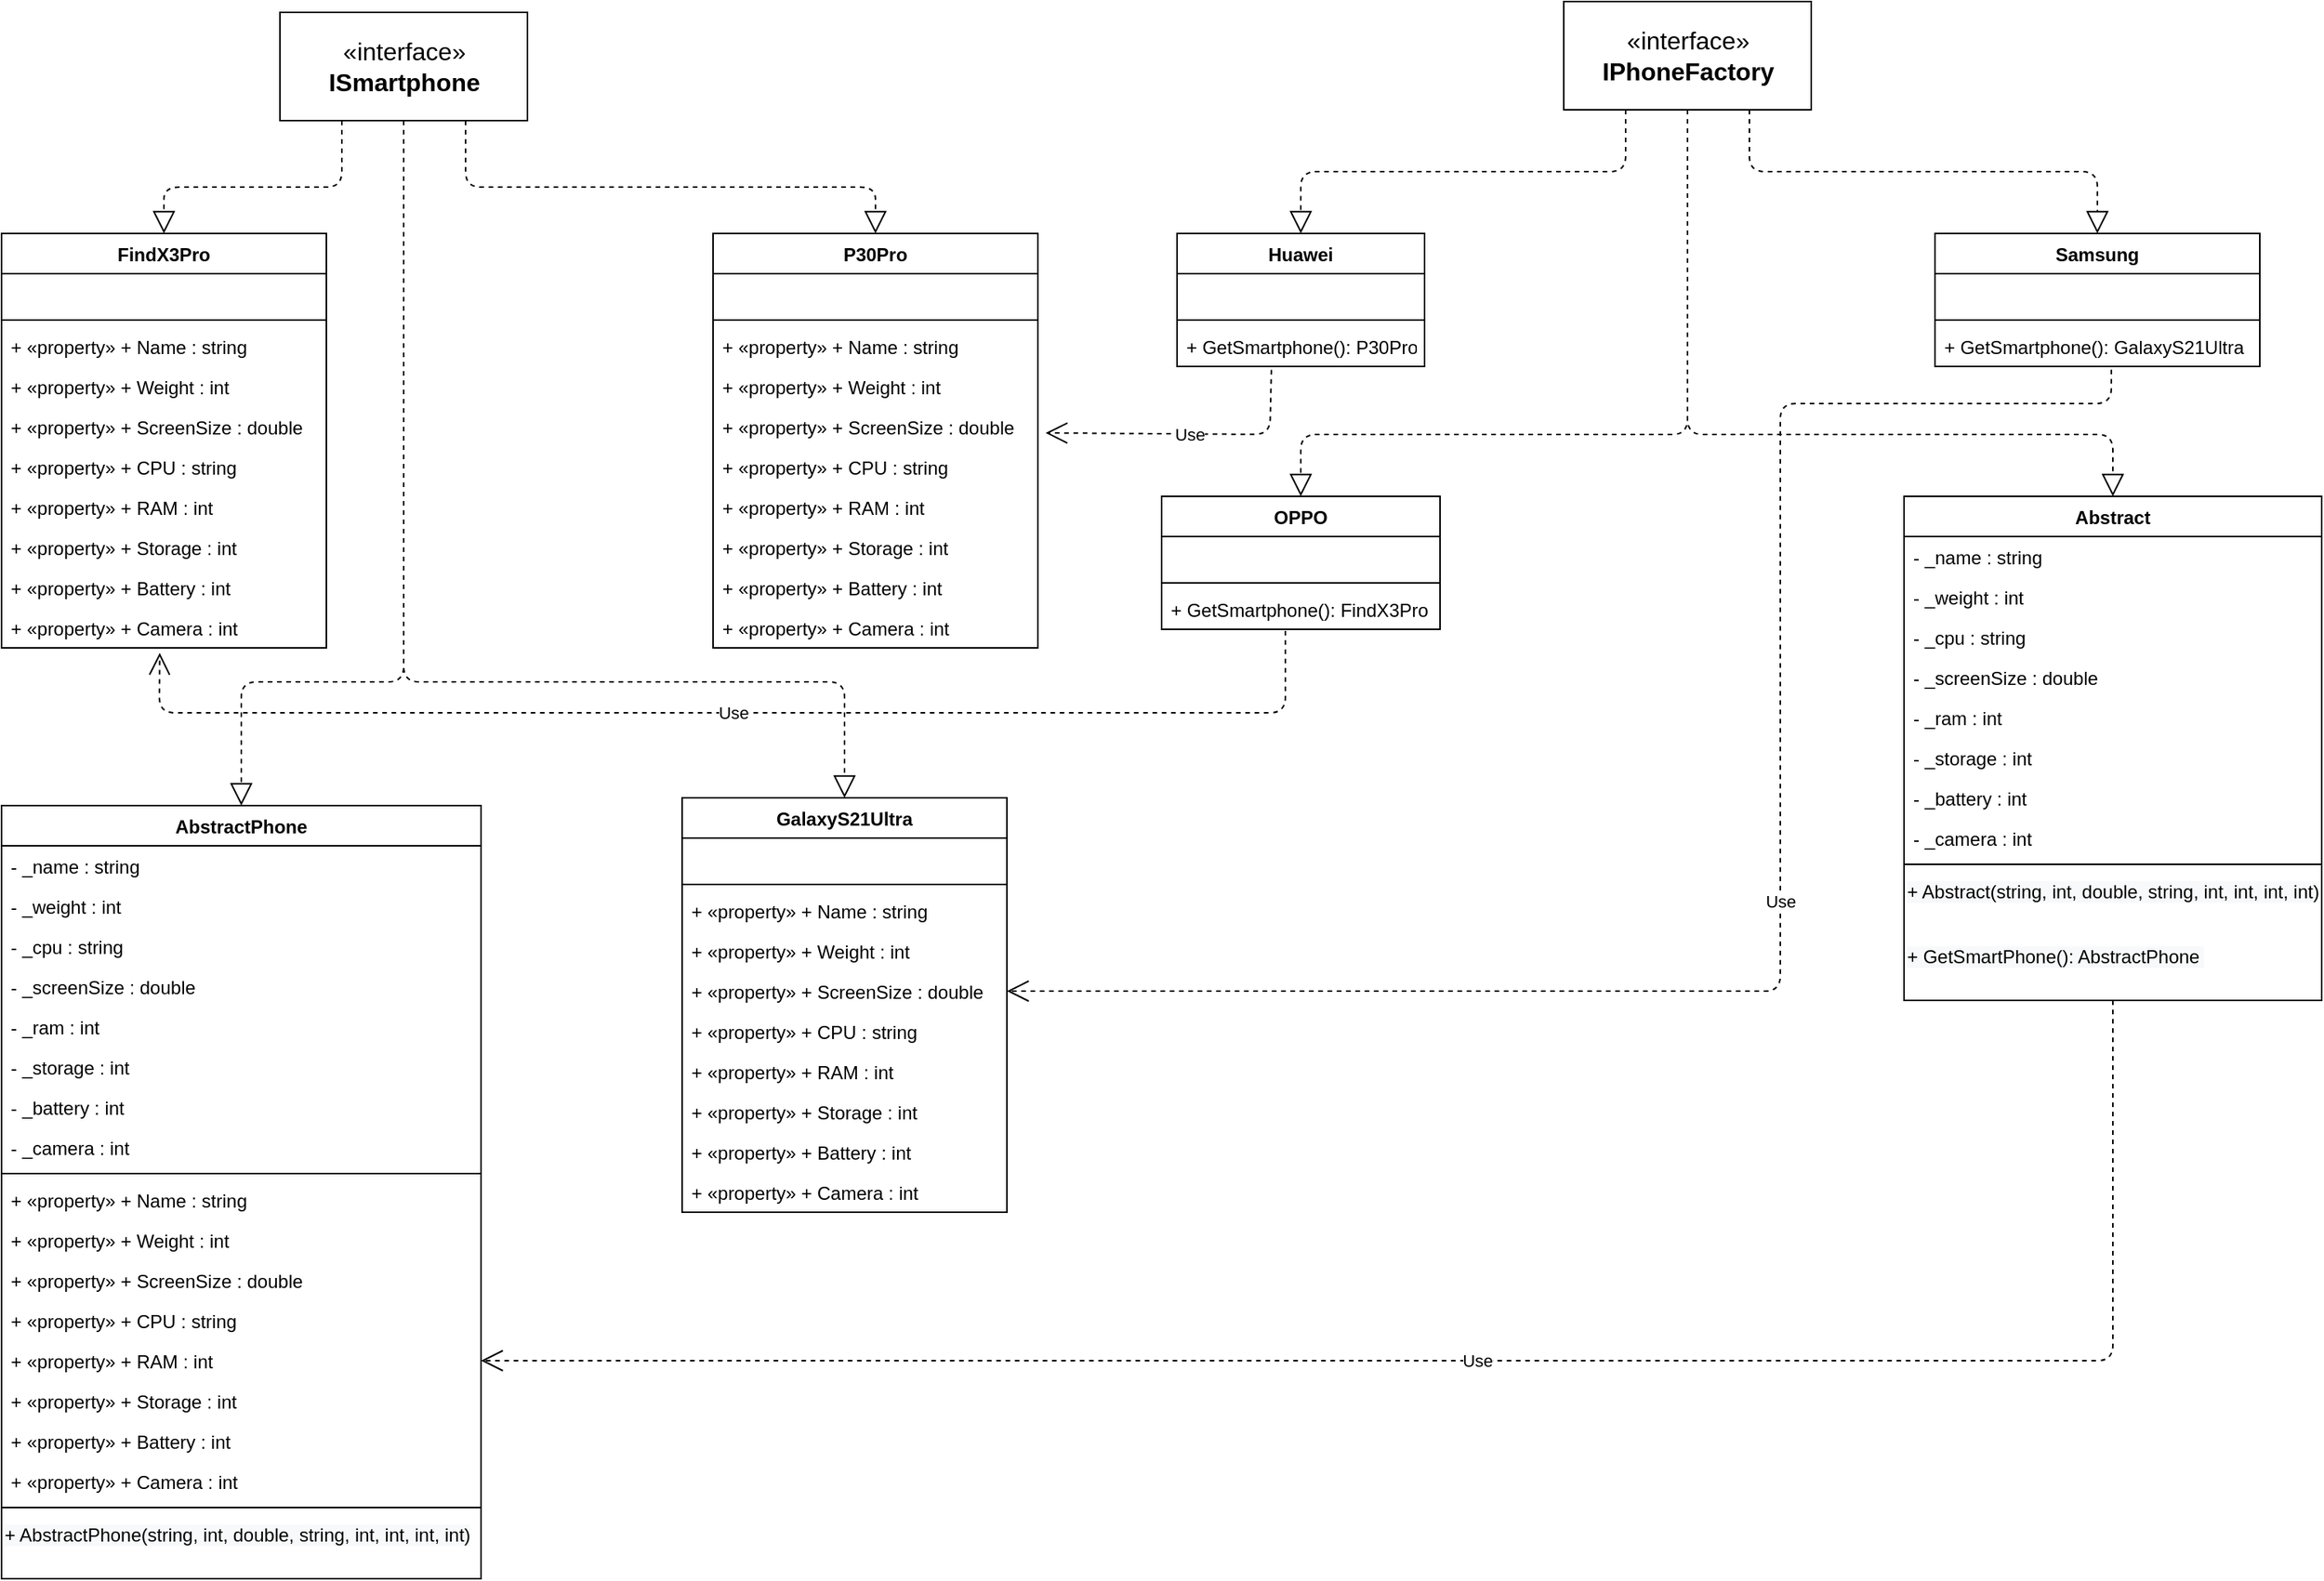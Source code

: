 <mxfile version="14.6.12" type="device"><diagram id="2F6yw4_yVo220yK4gZCM" name="Page-1"><mxGraphModel dx="2080" dy="1096" grid="1" gridSize="10" guides="1" tooltips="1" connect="1" arrows="1" fold="1" page="1" pageScale="1" pageWidth="827" pageHeight="1169" math="0" shadow="0"><root><mxCell id="0"/><mxCell id="1" parent="0"/><mxCell id="bhP5w48TE1hAvUEL_CHn-1" value="&lt;font style=&quot;font-size: 16px&quot;&gt;«interface»&lt;br&gt;&lt;b&gt;IPhoneFactory&lt;/b&gt;&lt;/font&gt;" style="html=1;" vertex="1" parent="1"><mxGeometry x="1040" y="70" width="160" height="70" as="geometry"/></mxCell><mxCell id="bhP5w48TE1hAvUEL_CHn-2" value="Huawei" style="swimlane;fontStyle=1;align=center;verticalAlign=top;childLayout=stackLayout;horizontal=1;startSize=26;horizontalStack=0;resizeParent=1;resizeParentMax=0;resizeLast=0;collapsible=1;marginBottom=0;" vertex="1" parent="1"><mxGeometry x="790" y="220" width="160" height="86" as="geometry"/></mxCell><mxCell id="bhP5w48TE1hAvUEL_CHn-3" value=" " style="text;strokeColor=none;fillColor=none;align=left;verticalAlign=top;spacingLeft=4;spacingRight=4;overflow=hidden;rotatable=0;points=[[0,0.5],[1,0.5]];portConstraint=eastwest;" vertex="1" parent="bhP5w48TE1hAvUEL_CHn-2"><mxGeometry y="26" width="160" height="26" as="geometry"/></mxCell><mxCell id="bhP5w48TE1hAvUEL_CHn-4" value="" style="line;strokeWidth=1;fillColor=none;align=left;verticalAlign=middle;spacingTop=-1;spacingLeft=3;spacingRight=3;rotatable=0;labelPosition=right;points=[];portConstraint=eastwest;" vertex="1" parent="bhP5w48TE1hAvUEL_CHn-2"><mxGeometry y="52" width="160" height="8" as="geometry"/></mxCell><mxCell id="bhP5w48TE1hAvUEL_CHn-5" value="+ GetSmartphone(): P30Pro" style="text;strokeColor=none;fillColor=none;align=left;verticalAlign=top;spacingLeft=4;spacingRight=4;overflow=hidden;rotatable=0;points=[[0,0.5],[1,0.5]];portConstraint=eastwest;" vertex="1" parent="bhP5w48TE1hAvUEL_CHn-2"><mxGeometry y="60" width="160" height="26" as="geometry"/></mxCell><mxCell id="bhP5w48TE1hAvUEL_CHn-6" value="OPPO" style="swimlane;fontStyle=1;align=center;verticalAlign=top;childLayout=stackLayout;horizontal=1;startSize=26;horizontalStack=0;resizeParent=1;resizeParentMax=0;resizeLast=0;collapsible=1;marginBottom=0;" vertex="1" parent="1"><mxGeometry x="780" y="390" width="180" height="86" as="geometry"/></mxCell><mxCell id="bhP5w48TE1hAvUEL_CHn-7" value=" " style="text;strokeColor=none;fillColor=none;align=left;verticalAlign=top;spacingLeft=4;spacingRight=4;overflow=hidden;rotatable=0;points=[[0,0.5],[1,0.5]];portConstraint=eastwest;" vertex="1" parent="bhP5w48TE1hAvUEL_CHn-6"><mxGeometry y="26" width="180" height="26" as="geometry"/></mxCell><mxCell id="bhP5w48TE1hAvUEL_CHn-8" value="" style="line;strokeWidth=1;fillColor=none;align=left;verticalAlign=middle;spacingTop=-1;spacingLeft=3;spacingRight=3;rotatable=0;labelPosition=right;points=[];portConstraint=eastwest;" vertex="1" parent="bhP5w48TE1hAvUEL_CHn-6"><mxGeometry y="52" width="180" height="8" as="geometry"/></mxCell><mxCell id="bhP5w48TE1hAvUEL_CHn-9" value="+ GetSmartphone(): FindX3Pro" style="text;strokeColor=none;fillColor=none;align=left;verticalAlign=top;spacingLeft=4;spacingRight=4;overflow=hidden;rotatable=0;points=[[0,0.5],[1,0.5]];portConstraint=eastwest;" vertex="1" parent="bhP5w48TE1hAvUEL_CHn-6"><mxGeometry y="60" width="180" height="26" as="geometry"/></mxCell><mxCell id="bhP5w48TE1hAvUEL_CHn-10" value="Samsung" style="swimlane;fontStyle=1;align=center;verticalAlign=top;childLayout=stackLayout;horizontal=1;startSize=26;horizontalStack=0;resizeParent=1;resizeParentMax=0;resizeLast=0;collapsible=1;marginBottom=0;" vertex="1" parent="1"><mxGeometry x="1280" y="220" width="210" height="86" as="geometry"/></mxCell><mxCell id="bhP5w48TE1hAvUEL_CHn-11" value=" " style="text;strokeColor=none;fillColor=none;align=left;verticalAlign=top;spacingLeft=4;spacingRight=4;overflow=hidden;rotatable=0;points=[[0,0.5],[1,0.5]];portConstraint=eastwest;" vertex="1" parent="bhP5w48TE1hAvUEL_CHn-10"><mxGeometry y="26" width="210" height="26" as="geometry"/></mxCell><mxCell id="bhP5w48TE1hAvUEL_CHn-12" value="" style="line;strokeWidth=1;fillColor=none;align=left;verticalAlign=middle;spacingTop=-1;spacingLeft=3;spacingRight=3;rotatable=0;labelPosition=right;points=[];portConstraint=eastwest;" vertex="1" parent="bhP5w48TE1hAvUEL_CHn-10"><mxGeometry y="52" width="210" height="8" as="geometry"/></mxCell><mxCell id="bhP5w48TE1hAvUEL_CHn-13" value="+ GetSmartphone(): GalaxyS21Ultra" style="text;strokeColor=none;fillColor=none;align=left;verticalAlign=top;spacingLeft=4;spacingRight=4;overflow=hidden;rotatable=0;points=[[0,0.5],[1,0.5]];portConstraint=eastwest;" vertex="1" parent="bhP5w48TE1hAvUEL_CHn-10"><mxGeometry y="60" width="210" height="26" as="geometry"/></mxCell><mxCell id="bhP5w48TE1hAvUEL_CHn-17" value="&lt;font style=&quot;font-size: 16px&quot;&gt;«interface»&lt;br&gt;&lt;b&gt;ISmartphone&lt;/b&gt;&lt;/font&gt;" style="html=1;" vertex="1" parent="1"><mxGeometry x="210" y="77" width="160" height="70" as="geometry"/></mxCell><mxCell id="bhP5w48TE1hAvUEL_CHn-18" value="FindX3Pro" style="swimlane;fontStyle=1;align=center;verticalAlign=top;childLayout=stackLayout;horizontal=1;startSize=26;horizontalStack=0;resizeParent=1;resizeParentMax=0;resizeLast=0;collapsible=1;marginBottom=0;" vertex="1" parent="1"><mxGeometry x="30" y="220" width="210" height="268" as="geometry"/></mxCell><mxCell id="bhP5w48TE1hAvUEL_CHn-19" value=" " style="text;strokeColor=none;fillColor=none;align=left;verticalAlign=top;spacingLeft=4;spacingRight=4;overflow=hidden;rotatable=0;points=[[0,0.5],[1,0.5]];portConstraint=eastwest;" vertex="1" parent="bhP5w48TE1hAvUEL_CHn-18"><mxGeometry y="26" width="210" height="26" as="geometry"/></mxCell><mxCell id="bhP5w48TE1hAvUEL_CHn-20" value="" style="line;strokeWidth=1;fillColor=none;align=left;verticalAlign=middle;spacingTop=-1;spacingLeft=3;spacingRight=3;rotatable=0;labelPosition=right;points=[];portConstraint=eastwest;" vertex="1" parent="bhP5w48TE1hAvUEL_CHn-18"><mxGeometry y="52" width="210" height="8" as="geometry"/></mxCell><mxCell id="bhP5w48TE1hAvUEL_CHn-21" value="+ «property» + Name : string" style="text;strokeColor=none;fillColor=none;align=left;verticalAlign=top;spacingLeft=4;spacingRight=4;overflow=hidden;rotatable=0;points=[[0,0.5],[1,0.5]];portConstraint=eastwest;" vertex="1" parent="bhP5w48TE1hAvUEL_CHn-18"><mxGeometry y="60" width="210" height="26" as="geometry"/></mxCell><mxCell id="bhP5w48TE1hAvUEL_CHn-32" value="+ «property» + Weight : int" style="text;strokeColor=none;fillColor=none;align=left;verticalAlign=top;spacingLeft=4;spacingRight=4;overflow=hidden;rotatable=0;points=[[0,0.5],[1,0.5]];portConstraint=eastwest;" vertex="1" parent="bhP5w48TE1hAvUEL_CHn-18"><mxGeometry y="86" width="210" height="26" as="geometry"/></mxCell><mxCell id="bhP5w48TE1hAvUEL_CHn-33" value="+ «property» + ScreenSize : double" style="text;strokeColor=none;fillColor=none;align=left;verticalAlign=top;spacingLeft=4;spacingRight=4;overflow=hidden;rotatable=0;points=[[0,0.5],[1,0.5]];portConstraint=eastwest;" vertex="1" parent="bhP5w48TE1hAvUEL_CHn-18"><mxGeometry y="112" width="210" height="26" as="geometry"/></mxCell><mxCell id="bhP5w48TE1hAvUEL_CHn-34" value="+ «property» + CPU : string" style="text;strokeColor=none;fillColor=none;align=left;verticalAlign=top;spacingLeft=4;spacingRight=4;overflow=hidden;rotatable=0;points=[[0,0.5],[1,0.5]];portConstraint=eastwest;" vertex="1" parent="bhP5w48TE1hAvUEL_CHn-18"><mxGeometry y="138" width="210" height="26" as="geometry"/></mxCell><mxCell id="bhP5w48TE1hAvUEL_CHn-35" value="+ «property» + RAM : int" style="text;strokeColor=none;fillColor=none;align=left;verticalAlign=top;spacingLeft=4;spacingRight=4;overflow=hidden;rotatable=0;points=[[0,0.5],[1,0.5]];portConstraint=eastwest;" vertex="1" parent="bhP5w48TE1hAvUEL_CHn-18"><mxGeometry y="164" width="210" height="26" as="geometry"/></mxCell><mxCell id="bhP5w48TE1hAvUEL_CHn-36" value="+ «property» + Storage : int" style="text;strokeColor=none;fillColor=none;align=left;verticalAlign=top;spacingLeft=4;spacingRight=4;overflow=hidden;rotatable=0;points=[[0,0.5],[1,0.5]];portConstraint=eastwest;" vertex="1" parent="bhP5w48TE1hAvUEL_CHn-18"><mxGeometry y="190" width="210" height="26" as="geometry"/></mxCell><mxCell id="bhP5w48TE1hAvUEL_CHn-37" value="+ «property» + Battery : int" style="text;strokeColor=none;fillColor=none;align=left;verticalAlign=top;spacingLeft=4;spacingRight=4;overflow=hidden;rotatable=0;points=[[0,0.5],[1,0.5]];portConstraint=eastwest;" vertex="1" parent="bhP5w48TE1hAvUEL_CHn-18"><mxGeometry y="216" width="210" height="26" as="geometry"/></mxCell><mxCell id="bhP5w48TE1hAvUEL_CHn-38" value="+ «property» + Camera : int" style="text;strokeColor=none;fillColor=none;align=left;verticalAlign=top;spacingLeft=4;spacingRight=4;overflow=hidden;rotatable=0;points=[[0,0.5],[1,0.5]];portConstraint=eastwest;" vertex="1" parent="bhP5w48TE1hAvUEL_CHn-18"><mxGeometry y="242" width="210" height="26" as="geometry"/></mxCell><mxCell id="bhP5w48TE1hAvUEL_CHn-50" value="P30Pro" style="swimlane;fontStyle=1;align=center;verticalAlign=top;childLayout=stackLayout;horizontal=1;startSize=26;horizontalStack=0;resizeParent=1;resizeParentMax=0;resizeLast=0;collapsible=1;marginBottom=0;" vertex="1" parent="1"><mxGeometry x="490" y="220" width="210" height="268" as="geometry"/></mxCell><mxCell id="bhP5w48TE1hAvUEL_CHn-51" value=" " style="text;strokeColor=none;fillColor=none;align=left;verticalAlign=top;spacingLeft=4;spacingRight=4;overflow=hidden;rotatable=0;points=[[0,0.5],[1,0.5]];portConstraint=eastwest;" vertex="1" parent="bhP5w48TE1hAvUEL_CHn-50"><mxGeometry y="26" width="210" height="26" as="geometry"/></mxCell><mxCell id="bhP5w48TE1hAvUEL_CHn-52" value="" style="line;strokeWidth=1;fillColor=none;align=left;verticalAlign=middle;spacingTop=-1;spacingLeft=3;spacingRight=3;rotatable=0;labelPosition=right;points=[];portConstraint=eastwest;" vertex="1" parent="bhP5w48TE1hAvUEL_CHn-50"><mxGeometry y="52" width="210" height="8" as="geometry"/></mxCell><mxCell id="bhP5w48TE1hAvUEL_CHn-53" value="+ «property» + Name : string" style="text;strokeColor=none;fillColor=none;align=left;verticalAlign=top;spacingLeft=4;spacingRight=4;overflow=hidden;rotatable=0;points=[[0,0.5],[1,0.5]];portConstraint=eastwest;" vertex="1" parent="bhP5w48TE1hAvUEL_CHn-50"><mxGeometry y="60" width="210" height="26" as="geometry"/></mxCell><mxCell id="bhP5w48TE1hAvUEL_CHn-54" value="+ «property» + Weight : int" style="text;strokeColor=none;fillColor=none;align=left;verticalAlign=top;spacingLeft=4;spacingRight=4;overflow=hidden;rotatable=0;points=[[0,0.5],[1,0.5]];portConstraint=eastwest;" vertex="1" parent="bhP5w48TE1hAvUEL_CHn-50"><mxGeometry y="86" width="210" height="26" as="geometry"/></mxCell><mxCell id="bhP5w48TE1hAvUEL_CHn-55" value="+ «property» + ScreenSize : double" style="text;strokeColor=none;fillColor=none;align=left;verticalAlign=top;spacingLeft=4;spacingRight=4;overflow=hidden;rotatable=0;points=[[0,0.5],[1,0.5]];portConstraint=eastwest;" vertex="1" parent="bhP5w48TE1hAvUEL_CHn-50"><mxGeometry y="112" width="210" height="26" as="geometry"/></mxCell><mxCell id="bhP5w48TE1hAvUEL_CHn-56" value="+ «property» + CPU : string" style="text;strokeColor=none;fillColor=none;align=left;verticalAlign=top;spacingLeft=4;spacingRight=4;overflow=hidden;rotatable=0;points=[[0,0.5],[1,0.5]];portConstraint=eastwest;" vertex="1" parent="bhP5w48TE1hAvUEL_CHn-50"><mxGeometry y="138" width="210" height="26" as="geometry"/></mxCell><mxCell id="bhP5w48TE1hAvUEL_CHn-57" value="+ «property» + RAM : int" style="text;strokeColor=none;fillColor=none;align=left;verticalAlign=top;spacingLeft=4;spacingRight=4;overflow=hidden;rotatable=0;points=[[0,0.5],[1,0.5]];portConstraint=eastwest;" vertex="1" parent="bhP5w48TE1hAvUEL_CHn-50"><mxGeometry y="164" width="210" height="26" as="geometry"/></mxCell><mxCell id="bhP5w48TE1hAvUEL_CHn-58" value="+ «property» + Storage : int" style="text;strokeColor=none;fillColor=none;align=left;verticalAlign=top;spacingLeft=4;spacingRight=4;overflow=hidden;rotatable=0;points=[[0,0.5],[1,0.5]];portConstraint=eastwest;" vertex="1" parent="bhP5w48TE1hAvUEL_CHn-50"><mxGeometry y="190" width="210" height="26" as="geometry"/></mxCell><mxCell id="bhP5w48TE1hAvUEL_CHn-59" value="+ «property» + Battery : int" style="text;strokeColor=none;fillColor=none;align=left;verticalAlign=top;spacingLeft=4;spacingRight=4;overflow=hidden;rotatable=0;points=[[0,0.5],[1,0.5]];portConstraint=eastwest;" vertex="1" parent="bhP5w48TE1hAvUEL_CHn-50"><mxGeometry y="216" width="210" height="26" as="geometry"/></mxCell><mxCell id="bhP5w48TE1hAvUEL_CHn-60" value="+ «property» + Camera : int" style="text;strokeColor=none;fillColor=none;align=left;verticalAlign=top;spacingLeft=4;spacingRight=4;overflow=hidden;rotatable=0;points=[[0,0.5],[1,0.5]];portConstraint=eastwest;" vertex="1" parent="bhP5w48TE1hAvUEL_CHn-50"><mxGeometry y="242" width="210" height="26" as="geometry"/></mxCell><mxCell id="bhP5w48TE1hAvUEL_CHn-96" value="Abstract" style="swimlane;fontStyle=1;align=center;verticalAlign=top;childLayout=stackLayout;horizontal=1;startSize=26;horizontalStack=0;resizeParent=1;resizeParentMax=0;resizeLast=0;collapsible=1;marginBottom=0;" vertex="1" parent="1"><mxGeometry x="1260" y="390" width="270" height="326" as="geometry"/></mxCell><mxCell id="bhP5w48TE1hAvUEL_CHn-97" value="- _name : string" style="text;strokeColor=none;fillColor=none;align=left;verticalAlign=top;spacingLeft=4;spacingRight=4;overflow=hidden;rotatable=0;points=[[0,0.5],[1,0.5]];portConstraint=eastwest;" vertex="1" parent="bhP5w48TE1hAvUEL_CHn-96"><mxGeometry y="26" width="270" height="26" as="geometry"/></mxCell><mxCell id="bhP5w48TE1hAvUEL_CHn-98" value="- _weight : int" style="text;strokeColor=none;fillColor=none;align=left;verticalAlign=top;spacingLeft=4;spacingRight=4;overflow=hidden;rotatable=0;points=[[0,0.5],[1,0.5]];portConstraint=eastwest;" vertex="1" parent="bhP5w48TE1hAvUEL_CHn-96"><mxGeometry y="52" width="270" height="26" as="geometry"/></mxCell><mxCell id="bhP5w48TE1hAvUEL_CHn-99" value="- _cpu : string" style="text;strokeColor=none;fillColor=none;align=left;verticalAlign=top;spacingLeft=4;spacingRight=4;overflow=hidden;rotatable=0;points=[[0,0.5],[1,0.5]];portConstraint=eastwest;" vertex="1" parent="bhP5w48TE1hAvUEL_CHn-96"><mxGeometry y="78" width="270" height="26" as="geometry"/></mxCell><mxCell id="bhP5w48TE1hAvUEL_CHn-100" value="- _screenSize : double" style="text;strokeColor=none;fillColor=none;align=left;verticalAlign=top;spacingLeft=4;spacingRight=4;overflow=hidden;rotatable=0;points=[[0,0.5],[1,0.5]];portConstraint=eastwest;" vertex="1" parent="bhP5w48TE1hAvUEL_CHn-96"><mxGeometry y="104" width="270" height="26" as="geometry"/></mxCell><mxCell id="bhP5w48TE1hAvUEL_CHn-101" value="- _ram : int" style="text;strokeColor=none;fillColor=none;align=left;verticalAlign=top;spacingLeft=4;spacingRight=4;overflow=hidden;rotatable=0;points=[[0,0.5],[1,0.5]];portConstraint=eastwest;" vertex="1" parent="bhP5w48TE1hAvUEL_CHn-96"><mxGeometry y="130" width="270" height="26" as="geometry"/></mxCell><mxCell id="bhP5w48TE1hAvUEL_CHn-102" value="- _storage : int" style="text;strokeColor=none;fillColor=none;align=left;verticalAlign=top;spacingLeft=4;spacingRight=4;overflow=hidden;rotatable=0;points=[[0,0.5],[1,0.5]];portConstraint=eastwest;" vertex="1" parent="bhP5w48TE1hAvUEL_CHn-96"><mxGeometry y="156" width="270" height="26" as="geometry"/></mxCell><mxCell id="bhP5w48TE1hAvUEL_CHn-103" value="- _battery : int" style="text;strokeColor=none;fillColor=none;align=left;verticalAlign=top;spacingLeft=4;spacingRight=4;overflow=hidden;rotatable=0;points=[[0,0.5],[1,0.5]];portConstraint=eastwest;" vertex="1" parent="bhP5w48TE1hAvUEL_CHn-96"><mxGeometry y="182" width="270" height="26" as="geometry"/></mxCell><mxCell id="bhP5w48TE1hAvUEL_CHn-104" value="- _camera : int" style="text;strokeColor=none;fillColor=none;align=left;verticalAlign=top;spacingLeft=4;spacingRight=4;overflow=hidden;rotatable=0;points=[[0,0.5],[1,0.5]];portConstraint=eastwest;" vertex="1" parent="bhP5w48TE1hAvUEL_CHn-96"><mxGeometry y="208" width="270" height="26" as="geometry"/></mxCell><mxCell id="bhP5w48TE1hAvUEL_CHn-114" value="" style="line;strokeWidth=1;fillColor=none;align=left;verticalAlign=middle;spacingTop=-1;spacingLeft=3;spacingRight=3;rotatable=0;labelPosition=right;points=[];portConstraint=eastwest;" vertex="1" parent="bhP5w48TE1hAvUEL_CHn-96"><mxGeometry y="234" width="270" height="8" as="geometry"/></mxCell><mxCell id="bhP5w48TE1hAvUEL_CHn-115" value="&lt;span style=&quot;color: rgb(0 , 0 , 0) ; font-family: &amp;#34;helvetica&amp;#34; ; font-size: 12px ; font-style: normal ; font-weight: 400 ; letter-spacing: normal ; text-align: left ; text-indent: 0px ; text-transform: none ; word-spacing: 0px ; background-color: rgb(248 , 249 , 250) ; display: inline ; float: none&quot;&gt;+ Abstract(string, int, double, string, int, int, int, int)&lt;/span&gt;" style="text;whiteSpace=wrap;html=1;" vertex="1" parent="bhP5w48TE1hAvUEL_CHn-96"><mxGeometry y="242" width="270" height="42" as="geometry"/></mxCell><mxCell id="bhP5w48TE1hAvUEL_CHn-116" value="&lt;span style=&quot;color: rgb(0 , 0 , 0) ; font-family: &amp;#34;helvetica&amp;#34; ; font-size: 12px ; font-style: normal ; font-weight: 400 ; letter-spacing: normal ; text-align: left ; text-indent: 0px ; text-transform: none ; word-spacing: 0px ; background-color: rgb(248 , 249 , 250) ; display: inline ; float: none&quot;&gt;+ GetSmartPhone(): AbstractPhone&amp;nbsp;&lt;/span&gt;" style="text;whiteSpace=wrap;html=1;" vertex="1" parent="bhP5w48TE1hAvUEL_CHn-96"><mxGeometry y="284" width="270" height="42" as="geometry"/></mxCell><mxCell id="bhP5w48TE1hAvUEL_CHn-117" value="" style="endArrow=block;dashed=1;endFill=0;endSize=12;html=1;exitX=0.25;exitY=1;exitDx=0;exitDy=0;entryX=0.5;entryY=0;entryDx=0;entryDy=0;" edge="1" parent="1" source="bhP5w48TE1hAvUEL_CHn-1" target="bhP5w48TE1hAvUEL_CHn-2"><mxGeometry width="160" relative="1" as="geometry"><mxPoint x="770" y="520" as="sourcePoint"/><mxPoint x="930" y="520" as="targetPoint"/><Array as="points"><mxPoint x="1080" y="180"/><mxPoint x="870" y="180"/></Array></mxGeometry></mxCell><mxCell id="bhP5w48TE1hAvUEL_CHn-119" value="" style="endArrow=block;dashed=1;endFill=0;endSize=12;html=1;exitX=0.5;exitY=1;exitDx=0;exitDy=0;entryX=0.5;entryY=0;entryDx=0;entryDy=0;" edge="1" parent="1" source="bhP5w48TE1hAvUEL_CHn-1" target="bhP5w48TE1hAvUEL_CHn-6"><mxGeometry width="160" relative="1" as="geometry"><mxPoint x="1090" y="150" as="sourcePoint"/><mxPoint x="880" y="230" as="targetPoint"/><Array as="points"><mxPoint x="1120" y="350"/><mxPoint x="870" y="350"/></Array></mxGeometry></mxCell><mxCell id="bhP5w48TE1hAvUEL_CHn-120" value="" style="endArrow=block;dashed=1;endFill=0;endSize=12;html=1;exitX=0.75;exitY=1;exitDx=0;exitDy=0;entryX=0.5;entryY=0;entryDx=0;entryDy=0;" edge="1" parent="1" source="bhP5w48TE1hAvUEL_CHn-1" target="bhP5w48TE1hAvUEL_CHn-10"><mxGeometry width="160" relative="1" as="geometry"><mxPoint x="1130" y="150.0" as="sourcePoint"/><mxPoint x="1130" y="230.0" as="targetPoint"/><Array as="points"><mxPoint x="1160" y="180"/><mxPoint x="1385" y="180"/></Array></mxGeometry></mxCell><mxCell id="bhP5w48TE1hAvUEL_CHn-121" value="" style="endArrow=block;dashed=1;endFill=0;endSize=12;html=1;entryX=0.5;entryY=0;entryDx=0;entryDy=0;" edge="1" parent="1" target="bhP5w48TE1hAvUEL_CHn-96"><mxGeometry width="160" relative="1" as="geometry"><mxPoint x="1120" y="140" as="sourcePoint"/><mxPoint x="880" y="400" as="targetPoint"/><Array as="points"><mxPoint x="1120" y="250"/><mxPoint x="1120" y="350"/><mxPoint x="1395" y="350"/></Array></mxGeometry></mxCell><mxCell id="bhP5w48TE1hAvUEL_CHn-122" value="" style="endArrow=block;dashed=1;endFill=0;endSize=12;html=1;exitX=0.25;exitY=1;exitDx=0;exitDy=0;entryX=0.5;entryY=0;entryDx=0;entryDy=0;" edge="1" parent="1" source="bhP5w48TE1hAvUEL_CHn-17" target="bhP5w48TE1hAvUEL_CHn-18"><mxGeometry width="160" relative="1" as="geometry"><mxPoint x="400" y="469" as="sourcePoint"/><mxPoint x="560" y="469" as="targetPoint"/><Array as="points"><mxPoint x="250" y="190"/><mxPoint x="135" y="190"/></Array></mxGeometry></mxCell><mxCell id="bhP5w48TE1hAvUEL_CHn-123" value="Use" style="endArrow=open;endSize=12;dashed=1;html=1;exitX=0.381;exitY=1.085;exitDx=0;exitDy=0;exitPerimeter=0;" edge="1" parent="1" source="bhP5w48TE1hAvUEL_CHn-5"><mxGeometry width="160" relative="1" as="geometry"><mxPoint x="620" y="420" as="sourcePoint"/><mxPoint x="705" y="349" as="targetPoint"/><Array as="points"><mxPoint x="850" y="350"/></Array></mxGeometry></mxCell><mxCell id="bhP5w48TE1hAvUEL_CHn-124" value="Use" style="endArrow=open;endSize=12;dashed=1;html=1;entryX=0.487;entryY=1.126;entryDx=0;entryDy=0;entryPerimeter=0;" edge="1" parent="1" target="bhP5w48TE1hAvUEL_CHn-38"><mxGeometry width="160" relative="1" as="geometry"><mxPoint x="860" y="477" as="sourcePoint"/><mxPoint x="120" y="540" as="targetPoint"/><Array as="points"><mxPoint x="860" y="530"/><mxPoint x="132" y="530"/></Array></mxGeometry></mxCell><mxCell id="bhP5w48TE1hAvUEL_CHn-125" value="" style="endArrow=block;dashed=1;endFill=0;endSize=12;html=1;exitX=0.5;exitY=1;exitDx=0;exitDy=0;entryX=0.5;entryY=0;entryDx=0;entryDy=0;" edge="1" parent="1" source="bhP5w48TE1hAvUEL_CHn-17"><mxGeometry width="160" relative="1" as="geometry"><mxPoint x="260.0" y="157.0" as="sourcePoint"/><mxPoint x="575" y="585" as="targetPoint"/><Array as="points"><mxPoint x="290" y="510"/><mxPoint x="575" y="510"/></Array></mxGeometry></mxCell><mxCell id="bhP5w48TE1hAvUEL_CHn-126" value="" style="endArrow=block;dashed=1;endFill=0;endSize=12;html=1;exitX=0.5;exitY=1;exitDx=0;exitDy=0;entryX=0.5;entryY=0;entryDx=0;entryDy=0;" edge="1" parent="1" source="bhP5w48TE1hAvUEL_CHn-17"><mxGeometry width="160" relative="1" as="geometry"><mxPoint x="680" y="470" as="sourcePoint"/><mxPoint x="185.0" y="590" as="targetPoint"/><Array as="points"><mxPoint x="290" y="510"/><mxPoint x="185" y="510"/></Array></mxGeometry></mxCell><mxCell id="bhP5w48TE1hAvUEL_CHn-127" value="" style="endArrow=block;dashed=1;endFill=0;endSize=12;html=1;exitX=0.75;exitY=1;exitDx=0;exitDy=0;entryX=0.5;entryY=0;entryDx=0;entryDy=0;" edge="1" parent="1" source="bhP5w48TE1hAvUEL_CHn-17" target="bhP5w48TE1hAvUEL_CHn-50"><mxGeometry width="160" relative="1" as="geometry"><mxPoint x="680" y="470" as="sourcePoint"/><mxPoint x="840" y="470" as="targetPoint"/><Array as="points"><mxPoint x="330" y="190"/><mxPoint x="595" y="190"/></Array></mxGeometry></mxCell><mxCell id="bhP5w48TE1hAvUEL_CHn-128" value="Use" style="endArrow=open;endSize=12;dashed=1;html=1;exitX=0.5;exitY=1;exitDx=0;exitDy=0;entryX=1;entryY=0.5;entryDx=0;entryDy=0;" edge="1" parent="1" source="bhP5w48TE1hAvUEL_CHn-116" target="bhP5w48TE1hAvUEL_CHn-155"><mxGeometry width="160" relative="1" as="geometry"><mxPoint x="1285.714" y="750" as="sourcePoint"/><mxPoint x="500" y="980" as="targetPoint"/><Array as="points"><mxPoint x="1395" y="790"/><mxPoint x="1395" y="949"/></Array></mxGeometry></mxCell><mxCell id="bhP5w48TE1hAvUEL_CHn-129" value="Use" style="endArrow=open;endSize=12;dashed=1;html=1;exitX=0.543;exitY=1.082;exitDx=0;exitDy=0;exitPerimeter=0;entryX=1;entryY=0.5;entryDx=0;entryDy=0;" edge="1" parent="1" source="bhP5w48TE1hAvUEL_CHn-13" target="bhP5w48TE1hAvUEL_CHn-135"><mxGeometry width="160" relative="1" as="geometry"><mxPoint x="1400" y="320" as="sourcePoint"/><mxPoint x="1020" y="570" as="targetPoint"/><Array as="points"><mxPoint x="1394" y="330"/><mxPoint x="1180" y="330"/><mxPoint x="1180" y="710"/></Array></mxGeometry></mxCell><mxCell id="bhP5w48TE1hAvUEL_CHn-130" value="GalaxyS21Ultra" style="swimlane;fontStyle=1;align=center;verticalAlign=top;childLayout=stackLayout;horizontal=1;startSize=26;horizontalStack=0;resizeParent=1;resizeParentMax=0;resizeLast=0;collapsible=1;marginBottom=0;" vertex="1" parent="1"><mxGeometry x="470" y="585" width="210" height="268" as="geometry"/></mxCell><mxCell id="bhP5w48TE1hAvUEL_CHn-131" value=" " style="text;strokeColor=none;fillColor=none;align=left;verticalAlign=top;spacingLeft=4;spacingRight=4;overflow=hidden;rotatable=0;points=[[0,0.5],[1,0.5]];portConstraint=eastwest;" vertex="1" parent="bhP5w48TE1hAvUEL_CHn-130"><mxGeometry y="26" width="210" height="26" as="geometry"/></mxCell><mxCell id="bhP5w48TE1hAvUEL_CHn-132" value="" style="line;strokeWidth=1;fillColor=none;align=left;verticalAlign=middle;spacingTop=-1;spacingLeft=3;spacingRight=3;rotatable=0;labelPosition=right;points=[];portConstraint=eastwest;" vertex="1" parent="bhP5w48TE1hAvUEL_CHn-130"><mxGeometry y="52" width="210" height="8" as="geometry"/></mxCell><mxCell id="bhP5w48TE1hAvUEL_CHn-133" value="+ «property» + Name : string" style="text;strokeColor=none;fillColor=none;align=left;verticalAlign=top;spacingLeft=4;spacingRight=4;overflow=hidden;rotatable=0;points=[[0,0.5],[1,0.5]];portConstraint=eastwest;" vertex="1" parent="bhP5w48TE1hAvUEL_CHn-130"><mxGeometry y="60" width="210" height="26" as="geometry"/></mxCell><mxCell id="bhP5w48TE1hAvUEL_CHn-134" value="+ «property» + Weight : int" style="text;strokeColor=none;fillColor=none;align=left;verticalAlign=top;spacingLeft=4;spacingRight=4;overflow=hidden;rotatable=0;points=[[0,0.5],[1,0.5]];portConstraint=eastwest;" vertex="1" parent="bhP5w48TE1hAvUEL_CHn-130"><mxGeometry y="86" width="210" height="26" as="geometry"/></mxCell><mxCell id="bhP5w48TE1hAvUEL_CHn-135" value="+ «property» + ScreenSize : double" style="text;strokeColor=none;fillColor=none;align=left;verticalAlign=top;spacingLeft=4;spacingRight=4;overflow=hidden;rotatable=0;points=[[0,0.5],[1,0.5]];portConstraint=eastwest;" vertex="1" parent="bhP5w48TE1hAvUEL_CHn-130"><mxGeometry y="112" width="210" height="26" as="geometry"/></mxCell><mxCell id="bhP5w48TE1hAvUEL_CHn-136" value="+ «property» + CPU : string" style="text;strokeColor=none;fillColor=none;align=left;verticalAlign=top;spacingLeft=4;spacingRight=4;overflow=hidden;rotatable=0;points=[[0,0.5],[1,0.5]];portConstraint=eastwest;" vertex="1" parent="bhP5w48TE1hAvUEL_CHn-130"><mxGeometry y="138" width="210" height="26" as="geometry"/></mxCell><mxCell id="bhP5w48TE1hAvUEL_CHn-137" value="+ «property» + RAM : int" style="text;strokeColor=none;fillColor=none;align=left;verticalAlign=top;spacingLeft=4;spacingRight=4;overflow=hidden;rotatable=0;points=[[0,0.5],[1,0.5]];portConstraint=eastwest;" vertex="1" parent="bhP5w48TE1hAvUEL_CHn-130"><mxGeometry y="164" width="210" height="26" as="geometry"/></mxCell><mxCell id="bhP5w48TE1hAvUEL_CHn-138" value="+ «property» + Storage : int" style="text;strokeColor=none;fillColor=none;align=left;verticalAlign=top;spacingLeft=4;spacingRight=4;overflow=hidden;rotatable=0;points=[[0,0.5],[1,0.5]];portConstraint=eastwest;" vertex="1" parent="bhP5w48TE1hAvUEL_CHn-130"><mxGeometry y="190" width="210" height="26" as="geometry"/></mxCell><mxCell id="bhP5w48TE1hAvUEL_CHn-139" value="+ «property» + Battery : int" style="text;strokeColor=none;fillColor=none;align=left;verticalAlign=top;spacingLeft=4;spacingRight=4;overflow=hidden;rotatable=0;points=[[0,0.5],[1,0.5]];portConstraint=eastwest;" vertex="1" parent="bhP5w48TE1hAvUEL_CHn-130"><mxGeometry y="216" width="210" height="26" as="geometry"/></mxCell><mxCell id="bhP5w48TE1hAvUEL_CHn-140" value="+ «property» + Camera : int" style="text;strokeColor=none;fillColor=none;align=left;verticalAlign=top;spacingLeft=4;spacingRight=4;overflow=hidden;rotatable=0;points=[[0,0.5],[1,0.5]];portConstraint=eastwest;" vertex="1" parent="bhP5w48TE1hAvUEL_CHn-130"><mxGeometry y="242" width="210" height="26" as="geometry"/></mxCell><mxCell id="bhP5w48TE1hAvUEL_CHn-141" value="AbstractPhone" style="swimlane;fontStyle=1;align=center;verticalAlign=top;childLayout=stackLayout;horizontal=1;startSize=26;horizontalStack=0;resizeParent=1;resizeParentMax=0;resizeLast=0;collapsible=1;marginBottom=0;" vertex="1" parent="1"><mxGeometry x="30" y="590" width="310" height="500" as="geometry"/></mxCell><mxCell id="bhP5w48TE1hAvUEL_CHn-142" value="- _name : string" style="text;strokeColor=none;fillColor=none;align=left;verticalAlign=top;spacingLeft=4;spacingRight=4;overflow=hidden;rotatable=0;points=[[0,0.5],[1,0.5]];portConstraint=eastwest;" vertex="1" parent="bhP5w48TE1hAvUEL_CHn-141"><mxGeometry y="26" width="310" height="26" as="geometry"/></mxCell><mxCell id="bhP5w48TE1hAvUEL_CHn-143" value="- _weight : int" style="text;strokeColor=none;fillColor=none;align=left;verticalAlign=top;spacingLeft=4;spacingRight=4;overflow=hidden;rotatable=0;points=[[0,0.5],[1,0.5]];portConstraint=eastwest;" vertex="1" parent="bhP5w48TE1hAvUEL_CHn-141"><mxGeometry y="52" width="310" height="26" as="geometry"/></mxCell><mxCell id="bhP5w48TE1hAvUEL_CHn-144" value="- _cpu : string" style="text;strokeColor=none;fillColor=none;align=left;verticalAlign=top;spacingLeft=4;spacingRight=4;overflow=hidden;rotatable=0;points=[[0,0.5],[1,0.5]];portConstraint=eastwest;" vertex="1" parent="bhP5w48TE1hAvUEL_CHn-141"><mxGeometry y="78" width="310" height="26" as="geometry"/></mxCell><mxCell id="bhP5w48TE1hAvUEL_CHn-145" value="- _screenSize : double" style="text;strokeColor=none;fillColor=none;align=left;verticalAlign=top;spacingLeft=4;spacingRight=4;overflow=hidden;rotatable=0;points=[[0,0.5],[1,0.5]];portConstraint=eastwest;" vertex="1" parent="bhP5w48TE1hAvUEL_CHn-141"><mxGeometry y="104" width="310" height="26" as="geometry"/></mxCell><mxCell id="bhP5w48TE1hAvUEL_CHn-146" value="- _ram : int" style="text;strokeColor=none;fillColor=none;align=left;verticalAlign=top;spacingLeft=4;spacingRight=4;overflow=hidden;rotatable=0;points=[[0,0.5],[1,0.5]];portConstraint=eastwest;" vertex="1" parent="bhP5w48TE1hAvUEL_CHn-141"><mxGeometry y="130" width="310" height="26" as="geometry"/></mxCell><mxCell id="bhP5w48TE1hAvUEL_CHn-147" value="- _storage : int" style="text;strokeColor=none;fillColor=none;align=left;verticalAlign=top;spacingLeft=4;spacingRight=4;overflow=hidden;rotatable=0;points=[[0,0.5],[1,0.5]];portConstraint=eastwest;" vertex="1" parent="bhP5w48TE1hAvUEL_CHn-141"><mxGeometry y="156" width="310" height="26" as="geometry"/></mxCell><mxCell id="bhP5w48TE1hAvUEL_CHn-148" value="- _battery : int" style="text;strokeColor=none;fillColor=none;align=left;verticalAlign=top;spacingLeft=4;spacingRight=4;overflow=hidden;rotatable=0;points=[[0,0.5],[1,0.5]];portConstraint=eastwest;" vertex="1" parent="bhP5w48TE1hAvUEL_CHn-141"><mxGeometry y="182" width="310" height="26" as="geometry"/></mxCell><mxCell id="bhP5w48TE1hAvUEL_CHn-149" value="- _camera : int" style="text;strokeColor=none;fillColor=none;align=left;verticalAlign=top;spacingLeft=4;spacingRight=4;overflow=hidden;rotatable=0;points=[[0,0.5],[1,0.5]];portConstraint=eastwest;" vertex="1" parent="bhP5w48TE1hAvUEL_CHn-141"><mxGeometry y="208" width="310" height="26" as="geometry"/></mxCell><mxCell id="bhP5w48TE1hAvUEL_CHn-150" value="" style="line;strokeWidth=1;fillColor=none;align=left;verticalAlign=middle;spacingTop=-1;spacingLeft=3;spacingRight=3;rotatable=0;labelPosition=right;points=[];portConstraint=eastwest;" vertex="1" parent="bhP5w48TE1hAvUEL_CHn-141"><mxGeometry y="234" width="310" height="8" as="geometry"/></mxCell><mxCell id="bhP5w48TE1hAvUEL_CHn-151" value="+ «property» + Name : string" style="text;strokeColor=none;fillColor=none;align=left;verticalAlign=top;spacingLeft=4;spacingRight=4;overflow=hidden;rotatable=0;points=[[0,0.5],[1,0.5]];portConstraint=eastwest;" vertex="1" parent="bhP5w48TE1hAvUEL_CHn-141"><mxGeometry y="242" width="310" height="26" as="geometry"/></mxCell><mxCell id="bhP5w48TE1hAvUEL_CHn-152" value="+ «property» + Weight : int" style="text;strokeColor=none;fillColor=none;align=left;verticalAlign=top;spacingLeft=4;spacingRight=4;overflow=hidden;rotatable=0;points=[[0,0.5],[1,0.5]];portConstraint=eastwest;" vertex="1" parent="bhP5w48TE1hAvUEL_CHn-141"><mxGeometry y="268" width="310" height="26" as="geometry"/></mxCell><mxCell id="bhP5w48TE1hAvUEL_CHn-153" value="+ «property» + ScreenSize : double" style="text;strokeColor=none;fillColor=none;align=left;verticalAlign=top;spacingLeft=4;spacingRight=4;overflow=hidden;rotatable=0;points=[[0,0.5],[1,0.5]];portConstraint=eastwest;" vertex="1" parent="bhP5w48TE1hAvUEL_CHn-141"><mxGeometry y="294" width="310" height="26" as="geometry"/></mxCell><mxCell id="bhP5w48TE1hAvUEL_CHn-154" value="+ «property» + CPU : string" style="text;strokeColor=none;fillColor=none;align=left;verticalAlign=top;spacingLeft=4;spacingRight=4;overflow=hidden;rotatable=0;points=[[0,0.5],[1,0.5]];portConstraint=eastwest;" vertex="1" parent="bhP5w48TE1hAvUEL_CHn-141"><mxGeometry y="320" width="310" height="26" as="geometry"/></mxCell><mxCell id="bhP5w48TE1hAvUEL_CHn-155" value="+ «property» + RAM : int" style="text;strokeColor=none;fillColor=none;align=left;verticalAlign=top;spacingLeft=4;spacingRight=4;overflow=hidden;rotatable=0;points=[[0,0.5],[1,0.5]];portConstraint=eastwest;" vertex="1" parent="bhP5w48TE1hAvUEL_CHn-141"><mxGeometry y="346" width="310" height="26" as="geometry"/></mxCell><mxCell id="bhP5w48TE1hAvUEL_CHn-156" value="+ «property» + Storage : int" style="text;strokeColor=none;fillColor=none;align=left;verticalAlign=top;spacingLeft=4;spacingRight=4;overflow=hidden;rotatable=0;points=[[0,0.5],[1,0.5]];portConstraint=eastwest;" vertex="1" parent="bhP5w48TE1hAvUEL_CHn-141"><mxGeometry y="372" width="310" height="26" as="geometry"/></mxCell><mxCell id="bhP5w48TE1hAvUEL_CHn-157" value="+ «property» + Battery : int" style="text;strokeColor=none;fillColor=none;align=left;verticalAlign=top;spacingLeft=4;spacingRight=4;overflow=hidden;rotatable=0;points=[[0,0.5],[1,0.5]];portConstraint=eastwest;" vertex="1" parent="bhP5w48TE1hAvUEL_CHn-141"><mxGeometry y="398" width="310" height="26" as="geometry"/></mxCell><mxCell id="bhP5w48TE1hAvUEL_CHn-158" value="+ «property» + Camera : int" style="text;strokeColor=none;fillColor=none;align=left;verticalAlign=top;spacingLeft=4;spacingRight=4;overflow=hidden;rotatable=0;points=[[0,0.5],[1,0.5]];portConstraint=eastwest;" vertex="1" parent="bhP5w48TE1hAvUEL_CHn-141"><mxGeometry y="424" width="310" height="26" as="geometry"/></mxCell><mxCell id="bhP5w48TE1hAvUEL_CHn-159" value="" style="line;strokeWidth=1;fillColor=none;align=left;verticalAlign=middle;spacingTop=-1;spacingLeft=3;spacingRight=3;rotatable=0;labelPosition=right;points=[];portConstraint=eastwest;" vertex="1" parent="bhP5w48TE1hAvUEL_CHn-141"><mxGeometry y="450" width="310" height="8" as="geometry"/></mxCell><mxCell id="bhP5w48TE1hAvUEL_CHn-160" value="&lt;span style=&quot;color: rgb(0 , 0 , 0) ; font-family: &amp;#34;helvetica&amp;#34; ; font-size: 12px ; font-style: normal ; font-weight: 400 ; letter-spacing: normal ; text-align: left ; text-indent: 0px ; text-transform: none ; word-spacing: 0px ; background-color: rgb(248 , 249 , 250) ; display: inline ; float: none&quot;&gt;+ AbstractPhone(string, int, double, string, int, int, int, int)&lt;/span&gt;" style="text;whiteSpace=wrap;html=1;" vertex="1" parent="bhP5w48TE1hAvUEL_CHn-141"><mxGeometry y="458" width="310" height="42" as="geometry"/></mxCell></root></mxGraphModel></diagram></mxfile>